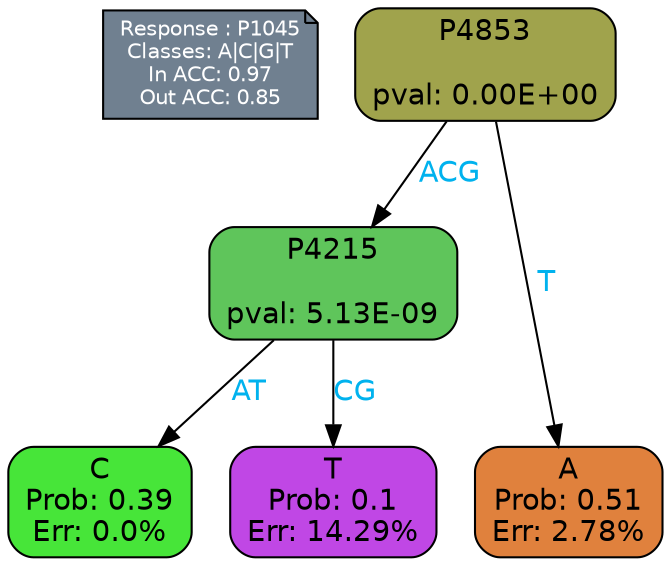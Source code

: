 digraph Tree {
node [shape=box, style="filled, rounded", color="black", fontname=helvetica] ;
graph [ranksep=equally, splines=polylines, bgcolor=transparent, dpi=600] ;
edge [fontname=helvetica] ;
LEGEND [label="Response : P1045
Classes: A|C|G|T
In ACC: 0.97
Out ACC: 0.85
",shape=note,align=left,style=filled,fillcolor="slategray",fontcolor="white",fontsize=10];1 [label="P4853

pval: 0.00E+00", fillcolor="#a0a34c"] ;
2 [label="P4215

pval: 5.13E-09", fillcolor="#5fc55b"] ;
3 [label="C
Prob: 0.39
Err: 0.0%", fillcolor="#47e539"] ;
4 [label="T
Prob: 0.1
Err: 14.29%", fillcolor="#c047e5"] ;
5 [label="A
Prob: 0.51
Err: 2.78%", fillcolor="#e0813d"] ;
1 -> 2 [label="ACG",fontcolor=deepskyblue2] ;
1 -> 5 [label="T",fontcolor=deepskyblue2] ;
2 -> 3 [label="AT",fontcolor=deepskyblue2] ;
2 -> 4 [label="CG",fontcolor=deepskyblue2] ;
{rank = same; 3;4;5;}{rank = same; LEGEND;1;}}